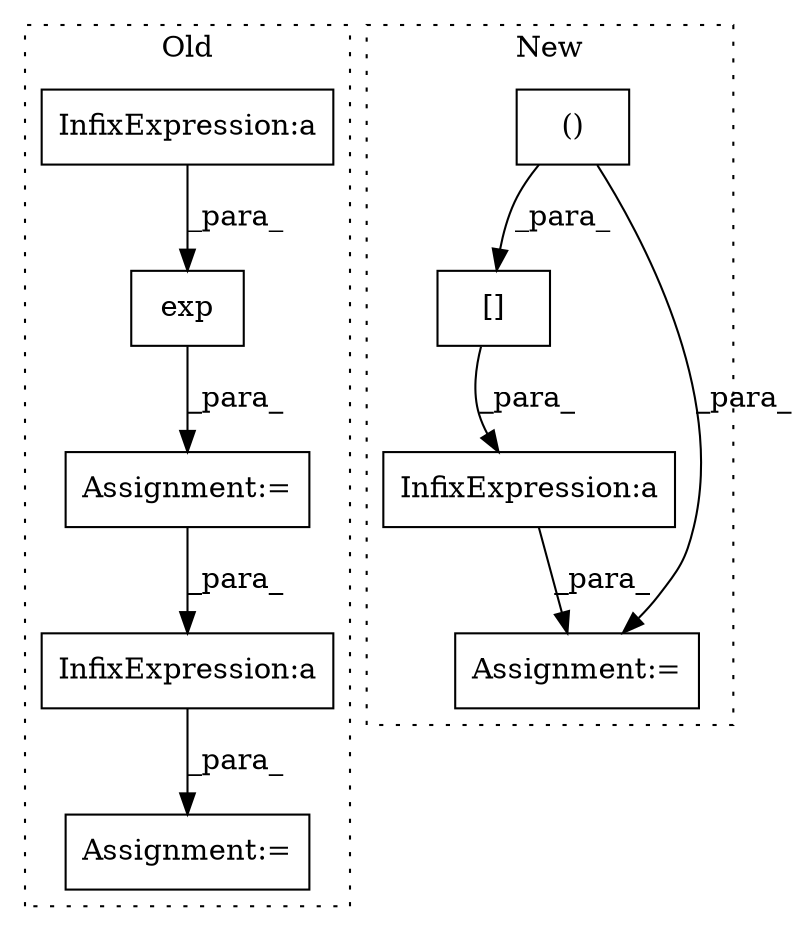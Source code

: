 digraph G {
subgraph cluster0 {
1 [label="exp" a="32" s="2791,2941" l="4,1" shape="box"];
3 [label="Assignment:=" a="7" s="2790" l="1" shape="box"];
4 [label="InfixExpression:a" a="27" s="2838" l="3" shape="box"];
5 [label="InfixExpression:a" a="27" s="3029" l="3" shape="box"];
6 [label="Assignment:=" a="7" s="2951" l="1" shape="box"];
label = "Old";
style="dotted";
}
subgraph cluster1 {
2 [label="[]" a="2" s="3191,3231" l="7,1" shape="box"];
7 [label="()" a="106" s="2991" l="15" shape="box"];
8 [label="InfixExpression:a" a="27" s="3232" l="3" shape="box"];
9 [label="Assignment:=" a="7" s="3189" l="1" shape="box"];
label = "New";
style="dotted";
}
1 -> 3 [label="_para_"];
2 -> 8 [label="_para_"];
3 -> 5 [label="_para_"];
4 -> 1 [label="_para_"];
5 -> 6 [label="_para_"];
7 -> 9 [label="_para_"];
7 -> 2 [label="_para_"];
8 -> 9 [label="_para_"];
}